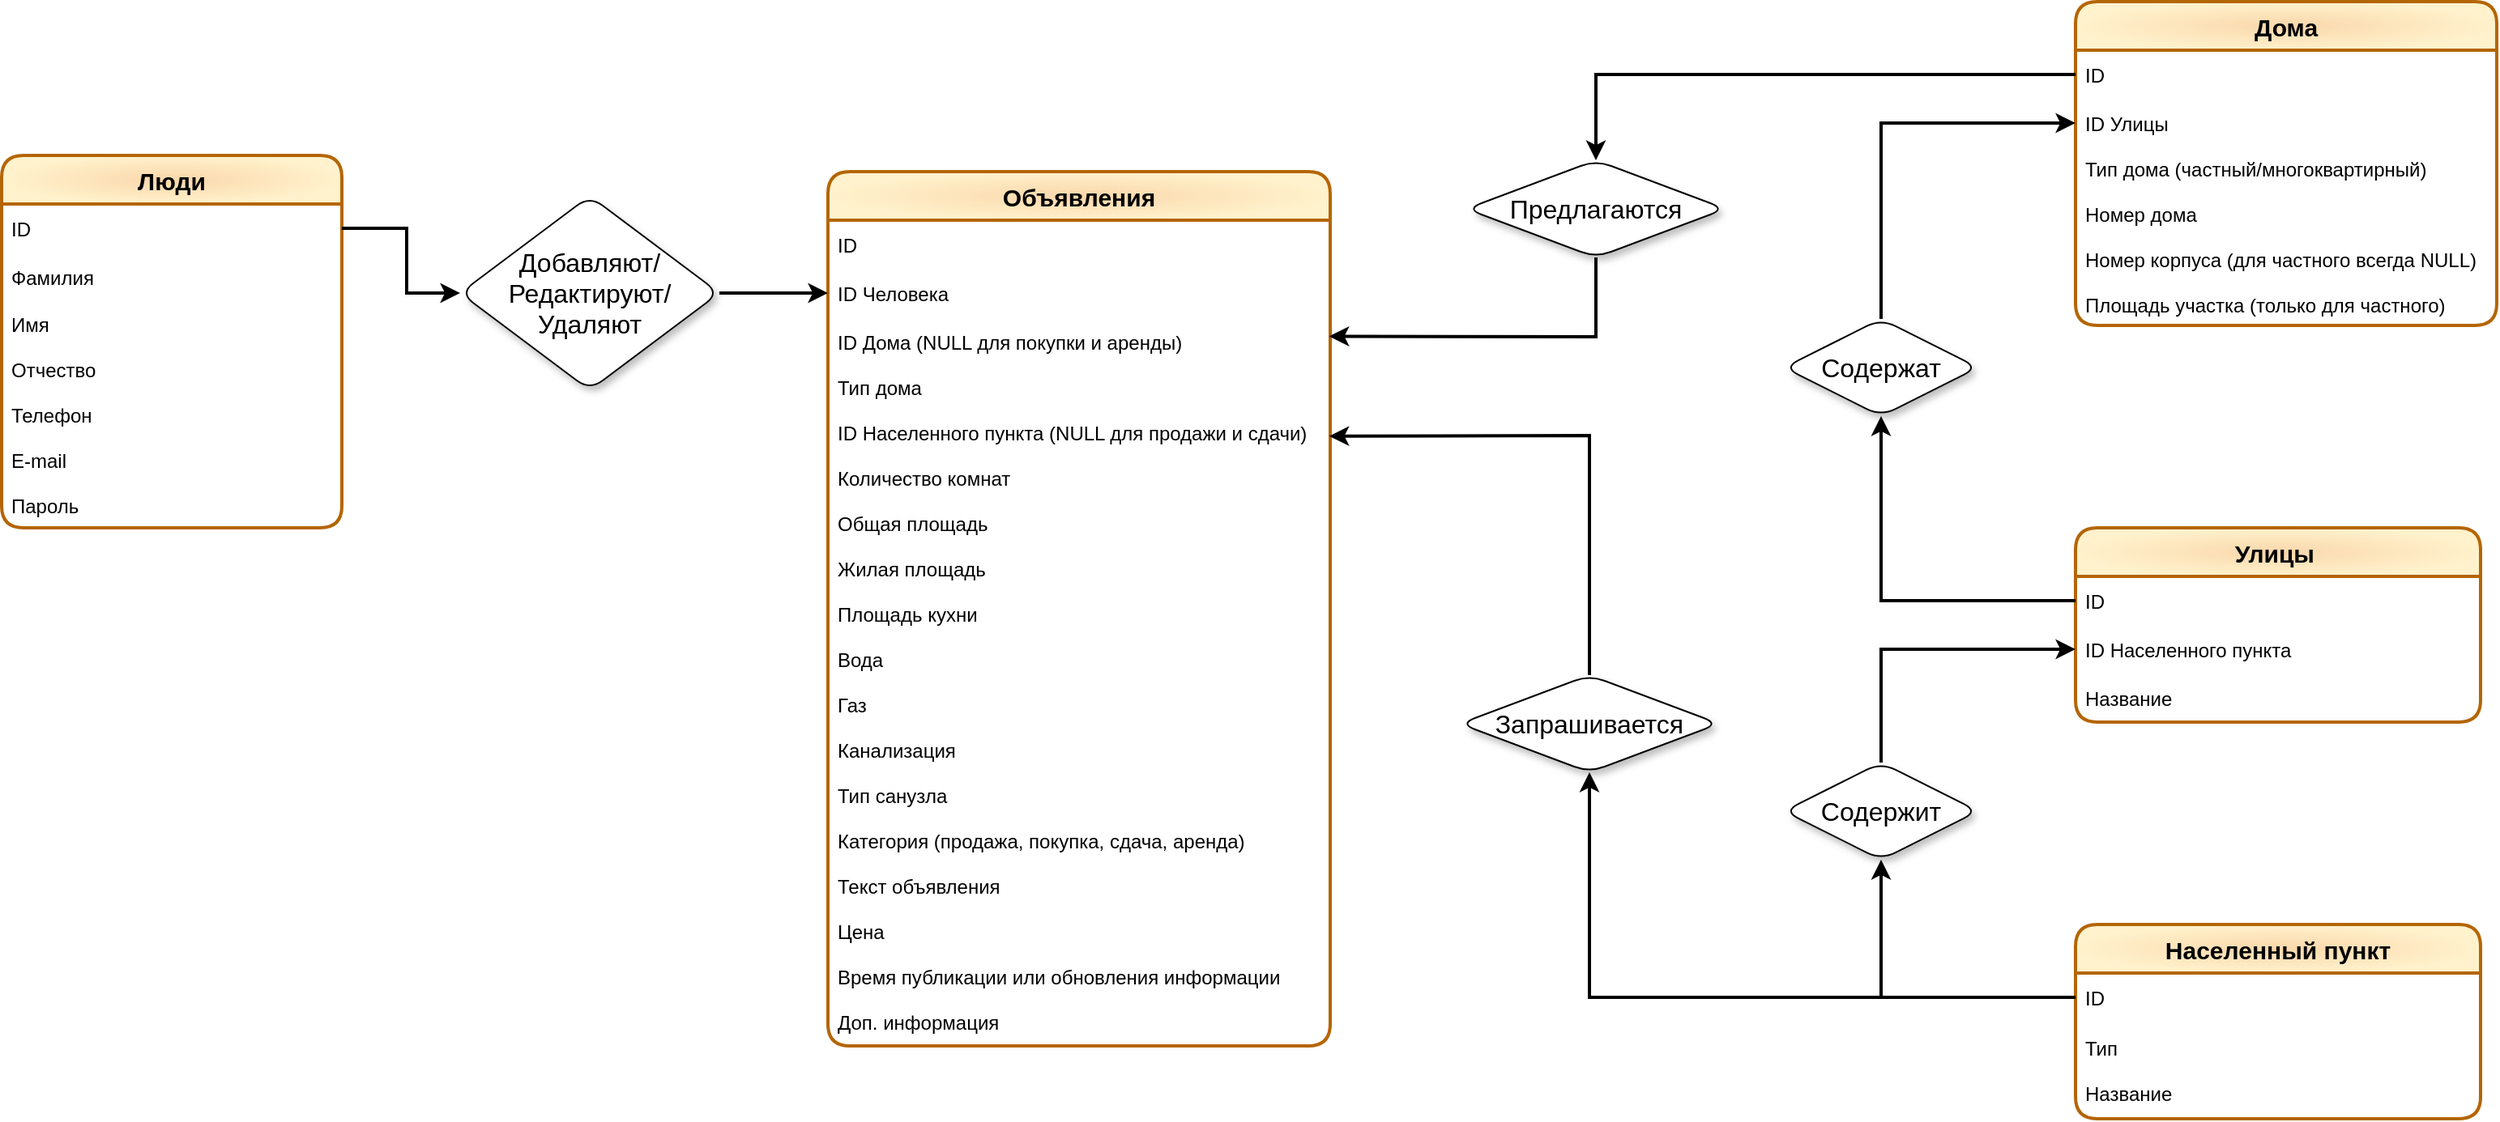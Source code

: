 <mxfile version="15.8.4" type="device"><diagram id="E4Vt9tBXp1-TW4Tuaamr" name="Страница 1"><mxGraphModel dx="1923" dy="1215" grid="1" gridSize="10" guides="1" tooltips="1" connect="1" arrows="1" fold="1" page="1" pageScale="1" pageWidth="413" pageHeight="583" math="0" shadow="0"><root><mxCell id="0"/><mxCell id="1" parent="0"/><mxCell id="mnaWk24Pl-O414aMxW3e-1" value="Дома" style="swimlane;fontStyle=1;childLayout=stackLayout;horizontal=1;startSize=30;horizontalStack=0;resizeParent=1;resizeParentMax=0;resizeLast=0;collapsible=1;marginBottom=0;rounded=1;fillColor=#fad7ac;strokeColor=#b46504;strokeWidth=2;gradientDirection=radial;gradientColor=#FFF2CC;sketch=0;swimlaneFillColor=default;verticalAlign=middle;align=center;labelPosition=center;verticalLabelPosition=middle;labelBorderColor=none;fontSize=15;" parent="1" vertex="1"><mxGeometry x="1340" y="230" width="260" height="200" as="geometry"/></mxCell><mxCell id="mnaWk24Pl-O414aMxW3e-2" value="ID" style="text;strokeColor=none;fillColor=none;align=left;verticalAlign=middle;spacingLeft=4;spacingRight=4;overflow=hidden;points=[[0,0.5],[1,0.5]];portConstraint=eastwest;rotatable=0;" parent="mnaWk24Pl-O414aMxW3e-1" vertex="1"><mxGeometry y="30" width="260" height="30" as="geometry"/></mxCell><mxCell id="mnaWk24Pl-O414aMxW3e-3" value="ID Улицы" style="text;strokeColor=none;fillColor=none;align=left;verticalAlign=middle;spacingLeft=4;spacingRight=4;overflow=hidden;points=[[0,0.5],[1,0.5]];portConstraint=eastwest;rotatable=0;" parent="mnaWk24Pl-O414aMxW3e-1" vertex="1"><mxGeometry y="60" width="260" height="30" as="geometry"/></mxCell><mxCell id="mnaWk24Pl-O414aMxW3e-4" value="Тип дома (частный/многоквартирный)&#10;&#10;Номер дома&#10;&#10;Номер корпуса (для частного всегда NULL)&#10;&#10;Площадь учаcтка (только для частного)" style="text;strokeColor=none;fillColor=none;align=left;verticalAlign=middle;spacingLeft=4;spacingRight=4;overflow=hidden;points=[[0,0.5],[1,0.5]];portConstraint=eastwest;rotatable=0;" parent="mnaWk24Pl-O414aMxW3e-1" vertex="1"><mxGeometry y="90" width="260" height="110" as="geometry"/></mxCell><mxCell id="mnaWk24Pl-O414aMxW3e-5" value="Улицы " style="swimlane;fontStyle=1;childLayout=stackLayout;horizontal=1;startSize=30;horizontalStack=0;resizeParent=1;resizeParentMax=0;resizeLast=0;collapsible=1;marginBottom=0;rounded=1;fillColor=#fad7ac;strokeColor=#b46504;strokeWidth=2;gradientDirection=radial;gradientColor=#FFF2CC;sketch=0;swimlaneFillColor=default;verticalAlign=middle;align=center;labelPosition=center;verticalLabelPosition=middle;labelBorderColor=none;fontSize=15;" parent="1" vertex="1"><mxGeometry x="1340" y="555" width="250" height="120" as="geometry"/></mxCell><mxCell id="mnaWk24Pl-O414aMxW3e-6" value="ID" style="text;strokeColor=none;fillColor=none;align=left;verticalAlign=middle;spacingLeft=4;spacingRight=4;overflow=hidden;points=[[0,0.5],[1,0.5]];portConstraint=eastwest;rotatable=0;" parent="mnaWk24Pl-O414aMxW3e-5" vertex="1"><mxGeometry y="30" width="250" height="30" as="geometry"/></mxCell><mxCell id="mnaWk24Pl-O414aMxW3e-7" value="ID Населенного пункта" style="text;strokeColor=none;fillColor=none;align=left;verticalAlign=middle;spacingLeft=4;spacingRight=4;overflow=hidden;points=[[0,0.5],[1,0.5]];portConstraint=eastwest;rotatable=0;" parent="mnaWk24Pl-O414aMxW3e-5" vertex="1"><mxGeometry y="60" width="250" height="30" as="geometry"/></mxCell><mxCell id="mnaWk24Pl-O414aMxW3e-8" value="Название" style="text;strokeColor=none;fillColor=none;align=left;verticalAlign=middle;spacingLeft=4;spacingRight=4;overflow=hidden;points=[[0,0.5],[1,0.5]];portConstraint=eastwest;rotatable=0;" parent="mnaWk24Pl-O414aMxW3e-5" vertex="1"><mxGeometry y="90" width="250" height="30" as="geometry"/></mxCell><mxCell id="mnaWk24Pl-O414aMxW3e-9" value="Населенный пункт" style="swimlane;fontStyle=1;childLayout=stackLayout;horizontal=1;startSize=30;horizontalStack=0;resizeParent=1;resizeParentMax=0;resizeLast=0;collapsible=1;marginBottom=0;rounded=1;fillColor=#fad7ac;strokeColor=#b46504;strokeWidth=2;gradientDirection=radial;gradientColor=#FFF2CC;sketch=0;swimlaneFillColor=default;verticalAlign=middle;align=center;labelPosition=center;verticalLabelPosition=middle;labelBorderColor=none;fontSize=15;" parent="1" vertex="1"><mxGeometry x="1340" y="800" width="250" height="120" as="geometry"/></mxCell><mxCell id="mnaWk24Pl-O414aMxW3e-10" value="ID" style="text;strokeColor=none;fillColor=none;align=left;verticalAlign=middle;spacingLeft=4;spacingRight=4;overflow=hidden;points=[[0,0.5],[1,0.5]];portConstraint=eastwest;rotatable=0;" parent="mnaWk24Pl-O414aMxW3e-9" vertex="1"><mxGeometry y="30" width="250" height="30" as="geometry"/></mxCell><mxCell id="mnaWk24Pl-O414aMxW3e-12" value="Тип&#10;&#10;Название" style="text;strokeColor=none;fillColor=none;align=left;verticalAlign=middle;spacingLeft=4;spacingRight=4;overflow=hidden;points=[[0,0.5],[1,0.5]];portConstraint=eastwest;rotatable=0;" parent="mnaWk24Pl-O414aMxW3e-9" vertex="1"><mxGeometry y="60" width="250" height="60" as="geometry"/></mxCell><mxCell id="mnaWk24Pl-O414aMxW3e-17" value="Объявления" style="swimlane;fontStyle=1;childLayout=stackLayout;horizontal=1;startSize=30;horizontalStack=0;resizeParent=1;resizeParentMax=0;resizeLast=0;collapsible=1;marginBottom=0;swimlaneFillColor=default;rounded=1;fillColor=#fad7ac;strokeColor=#b46504;strokeWidth=2;gradientDirection=radial;gradientColor=#FFF2CC;sketch=0;verticalAlign=middle;align=center;labelPosition=center;verticalLabelPosition=middle;labelBorderColor=none;fontSize=15;" parent="1" vertex="1"><mxGeometry x="570" y="335" width="310" height="540" as="geometry"/></mxCell><mxCell id="mnaWk24Pl-O414aMxW3e-18" value="ID" style="text;strokeColor=none;fillColor=none;align=left;verticalAlign=middle;spacingLeft=4;spacingRight=4;overflow=hidden;points=[[0,0.5],[1,0.5]];portConstraint=eastwest;rotatable=0;" parent="mnaWk24Pl-O414aMxW3e-17" vertex="1"><mxGeometry y="30" width="310" height="30" as="geometry"/></mxCell><mxCell id="mnaWk24Pl-O414aMxW3e-19" value="ID Человека" style="text;strokeColor=none;fillColor=none;align=left;verticalAlign=middle;spacingLeft=4;spacingRight=4;overflow=hidden;points=[[0,0.5],[1,0.5]];portConstraint=eastwest;rotatable=0;" parent="mnaWk24Pl-O414aMxW3e-17" vertex="1"><mxGeometry y="60" width="310" height="30" as="geometry"/></mxCell><mxCell id="mnaWk24Pl-O414aMxW3e-20" value="ID Дома (NULL для покупки и аренды)&#10;&#10;Тип дома&#10;&#10;ID Населенного пункта (NULL для продажи и сдачи)&#10;&#10;Количество комнат&#10;&#10;Общая площадь&#10;&#10;Жилая площадь&#10;&#10;Площадь кухни&#10;&#10;Вода&#10;&#10;Газ&#10;&#10;Канализация&#10;&#10;Тип санузла&#10;&#10;Категория (продажа, покупка, сдача, аренда)&#10;&#10;Текст объявления&#10;&#10;Цена&#10;&#10;Время публикации или обновления информации&#10;&#10;Доп. информация" style="text;strokeColor=none;fillColor=none;align=left;verticalAlign=middle;spacingLeft=4;spacingRight=4;overflow=hidden;points=[[0,0.5],[1,0.5]];portConstraint=eastwest;rotatable=0;" parent="mnaWk24Pl-O414aMxW3e-17" vertex="1"><mxGeometry y="90" width="310" height="450" as="geometry"/></mxCell><mxCell id="mnaWk24Pl-O414aMxW3e-25" value="Люди" style="swimlane;fontStyle=1;childLayout=stackLayout;horizontal=1;startSize=30;horizontalStack=0;resizeParent=1;resizeParentMax=0;resizeLast=0;collapsible=1;marginBottom=0;rounded=1;shadow=0;sketch=0;glass=0;strokeWidth=2;swimlaneFillColor=default;fillColor=#fad7ac;strokeColor=#b46504;gradientDirection=radial;gradientColor=#FFF2CC;labelPosition=center;verticalLabelPosition=middle;align=center;verticalAlign=middle;labelBorderColor=none;fontSize=15;" parent="1" vertex="1"><mxGeometry x="60" y="325" width="210" height="230" as="geometry"/></mxCell><mxCell id="mnaWk24Pl-O414aMxW3e-26" value="ID" style="text;strokeColor=none;fillColor=none;align=left;verticalAlign=middle;spacingLeft=4;spacingRight=4;overflow=hidden;points=[[0,0.5],[1,0.5]];portConstraint=eastwest;rotatable=0;" parent="mnaWk24Pl-O414aMxW3e-25" vertex="1"><mxGeometry y="30" width="210" height="30" as="geometry"/></mxCell><mxCell id="mnaWk24Pl-O414aMxW3e-27" value="Фамилия " style="text;strokeColor=none;fillColor=none;align=left;verticalAlign=middle;spacingLeft=4;spacingRight=4;overflow=hidden;points=[[0,0.5],[1,0.5]];portConstraint=eastwest;rotatable=0;" parent="mnaWk24Pl-O414aMxW3e-25" vertex="1"><mxGeometry y="60" width="210" height="30" as="geometry"/></mxCell><mxCell id="mnaWk24Pl-O414aMxW3e-28" value="Имя&#10;&#10;Отчество&#10;&#10;Телефон&#10;&#10;E-mail&#10;&#10;Пароль" style="text;strokeColor=none;fillColor=none;align=left;verticalAlign=middle;spacingLeft=4;spacingRight=4;overflow=hidden;points=[[0,0.5],[1,0.5]];portConstraint=eastwest;rotatable=0;" parent="mnaWk24Pl-O414aMxW3e-25" vertex="1"><mxGeometry y="90" width="210" height="140" as="geometry"/></mxCell><mxCell id="g-qvJqDZD6iqOUBIFiwp-1" style="edgeStyle=orthogonalEdgeStyle;rounded=0;orthogonalLoop=1;jettySize=auto;html=1;exitX=1;exitY=0.5;exitDx=0;exitDy=0;" parent="mnaWk24Pl-O414aMxW3e-25" source="mnaWk24Pl-O414aMxW3e-28" target="mnaWk24Pl-O414aMxW3e-28" edge="1"><mxGeometry relative="1" as="geometry"/></mxCell><mxCell id="g-qvJqDZD6iqOUBIFiwp-9" value="&lt;font style=&quot;font-size: 16px&quot;&gt;Добавляют/&lt;br&gt;Редактируют/&lt;br&gt;Удаляют&lt;br&gt;&lt;/font&gt;" style="rhombus;whiteSpace=wrap;html=1;rounded=1;shadow=1;" parent="1" vertex="1"><mxGeometry x="343" y="350" width="160" height="120" as="geometry"/></mxCell><mxCell id="g-qvJqDZD6iqOUBIFiwp-12" value="" style="endArrow=classic;html=1;rounded=0;fontSize=16;exitX=1;exitY=0.5;exitDx=0;exitDy=0;entryX=0;entryY=0.5;entryDx=0;entryDy=0;strokeWidth=2;" parent="1" source="mnaWk24Pl-O414aMxW3e-26" target="g-qvJqDZD6iqOUBIFiwp-9" edge="1"><mxGeometry width="50" height="50" relative="1" as="geometry"><mxPoint x="710" y="440" as="sourcePoint"/><mxPoint x="760" y="390" as="targetPoint"/><Array as="points"><mxPoint x="310" y="370"/><mxPoint x="310" y="410"/></Array></mxGeometry></mxCell><mxCell id="g-qvJqDZD6iqOUBIFiwp-13" value="" style="endArrow=classic;html=1;rounded=0;fontSize=16;exitX=1;exitY=0.5;exitDx=0;exitDy=0;entryX=0;entryY=0.5;entryDx=0;entryDy=0;strokeWidth=2;" parent="1" source="g-qvJqDZD6iqOUBIFiwp-9" target="mnaWk24Pl-O414aMxW3e-19" edge="1"><mxGeometry width="50" height="50" relative="1" as="geometry"><mxPoint x="710" y="440" as="sourcePoint"/><mxPoint x="760" y="390" as="targetPoint"/></mxGeometry></mxCell><mxCell id="g-qvJqDZD6iqOUBIFiwp-14" value="Содержит" style="rhombus;whiteSpace=wrap;html=1;fontSize=16;strokeColor=default;rounded=1;sketch=0;shadow=1;" parent="1" vertex="1"><mxGeometry x="1160" y="700" width="120" height="60" as="geometry"/></mxCell><mxCell id="g-qvJqDZD6iqOUBIFiwp-17" value="Содержат" style="rhombus;whiteSpace=wrap;html=1;fontSize=16;strokeColor=default;rounded=1;sketch=0;shadow=1;" parent="1" vertex="1"><mxGeometry x="1160" y="426" width="120" height="60" as="geometry"/></mxCell><mxCell id="g-qvJqDZD6iqOUBIFiwp-18" value="" style="endArrow=classic;html=1;rounded=0;fontSize=16;exitX=0;exitY=0.5;exitDx=0;exitDy=0;entryX=0.5;entryY=1;entryDx=0;entryDy=0;strokeWidth=2;" parent="1" source="mnaWk24Pl-O414aMxW3e-10" target="g-qvJqDZD6iqOUBIFiwp-14" edge="1"><mxGeometry width="50" height="50" relative="1" as="geometry"><mxPoint x="1120" y="590" as="sourcePoint"/><mxPoint x="1170" y="540" as="targetPoint"/><Array as="points"><mxPoint x="1220" y="845"/></Array></mxGeometry></mxCell><mxCell id="g-qvJqDZD6iqOUBIFiwp-19" value="" style="endArrow=classic;html=1;rounded=0;fontSize=16;exitX=0.5;exitY=0;exitDx=0;exitDy=0;entryX=0;entryY=0.5;entryDx=0;entryDy=0;strokeWidth=2;" parent="1" source="g-qvJqDZD6iqOUBIFiwp-14" target="mnaWk24Pl-O414aMxW3e-7" edge="1"><mxGeometry width="50" height="50" relative="1" as="geometry"><mxPoint x="1120" y="590" as="sourcePoint"/><mxPoint x="1170" y="540" as="targetPoint"/><Array as="points"><mxPoint x="1220" y="630"/></Array></mxGeometry></mxCell><mxCell id="g-qvJqDZD6iqOUBIFiwp-21" value="" style="endArrow=classic;html=1;rounded=0;fontSize=16;exitX=0;exitY=0.5;exitDx=0;exitDy=0;entryX=0.5;entryY=1;entryDx=0;entryDy=0;strokeWidth=2;" parent="1" source="mnaWk24Pl-O414aMxW3e-6" target="g-qvJqDZD6iqOUBIFiwp-17" edge="1"><mxGeometry width="50" height="50" relative="1" as="geometry"><mxPoint x="1120" y="590" as="sourcePoint"/><mxPoint x="1170" y="540" as="targetPoint"/><Array as="points"><mxPoint x="1220" y="600"/></Array></mxGeometry></mxCell><mxCell id="g-qvJqDZD6iqOUBIFiwp-22" value="" style="endArrow=classic;html=1;rounded=0;fontSize=16;entryX=0;entryY=0.5;entryDx=0;entryDy=0;exitX=0.5;exitY=0;exitDx=0;exitDy=0;strokeWidth=2;" parent="1" source="g-qvJqDZD6iqOUBIFiwp-17" target="mnaWk24Pl-O414aMxW3e-3" edge="1"><mxGeometry width="50" height="50" relative="1" as="geometry"><mxPoint x="1120" y="590" as="sourcePoint"/><mxPoint x="1170" y="540" as="targetPoint"/><Array as="points"><mxPoint x="1220" y="305"/></Array></mxGeometry></mxCell><mxCell id="g-qvJqDZD6iqOUBIFiwp-23" value="" style="endArrow=classic;html=1;rounded=0;fontSize=16;exitX=0;exitY=0.5;exitDx=0;exitDy=0;entryX=0.5;entryY=1;entryDx=0;entryDy=0;strokeWidth=2;" parent="1" source="mnaWk24Pl-O414aMxW3e-10" target="g-qvJqDZD6iqOUBIFiwp-25" edge="1"><mxGeometry width="50" height="50" relative="1" as="geometry"><mxPoint x="1120" y="590" as="sourcePoint"/><mxPoint x="1010" y="850" as="targetPoint"/><Array as="points"><mxPoint x="1040" y="845"/></Array></mxGeometry></mxCell><mxCell id="g-qvJqDZD6iqOUBIFiwp-25" value="Запрашивается" style="rhombus;whiteSpace=wrap;html=1;fontSize=16;strokeColor=default;rounded=1;sketch=0;shadow=1;" parent="1" vertex="1"><mxGeometry x="960" y="646" width="160" height="60" as="geometry"/></mxCell><mxCell id="g-qvJqDZD6iqOUBIFiwp-26" value="" style="endArrow=classic;html=1;rounded=0;fontSize=16;exitX=0.5;exitY=0;exitDx=0;exitDy=0;entryX=0.998;entryY=0.163;entryDx=0;entryDy=0;entryPerimeter=0;strokeWidth=2;" parent="1" source="g-qvJqDZD6iqOUBIFiwp-25" target="mnaWk24Pl-O414aMxW3e-20" edge="1"><mxGeometry width="50" height="50" relative="1" as="geometry"><mxPoint x="1250" y="590" as="sourcePoint"/><mxPoint x="1300" y="540" as="targetPoint"/><Array as="points"><mxPoint x="1040" y="498"/></Array></mxGeometry></mxCell><mxCell id="g-qvJqDZD6iqOUBIFiwp-29" value="Предлагаются" style="rhombus;whiteSpace=wrap;html=1;fontSize=16;strokeColor=default;rounded=1;sketch=0;shadow=1;" parent="1" vertex="1"><mxGeometry x="964" y="328" width="160" height="60" as="geometry"/></mxCell><mxCell id="g-qvJqDZD6iqOUBIFiwp-30" value="" style="endArrow=classic;html=1;rounded=0;fontSize=16;entryX=0.5;entryY=0;entryDx=0;entryDy=0;exitX=0;exitY=0.5;exitDx=0;exitDy=0;strokeWidth=2;" parent="1" source="mnaWk24Pl-O414aMxW3e-2" target="g-qvJqDZD6iqOUBIFiwp-29" edge="1"><mxGeometry width="50" height="50" relative="1" as="geometry"><mxPoint x="1250" y="590" as="sourcePoint"/><mxPoint x="1300" y="540" as="targetPoint"/><Array as="points"><mxPoint x="1044" y="275"/></Array></mxGeometry></mxCell><mxCell id="g-qvJqDZD6iqOUBIFiwp-31" value="" style="endArrow=classic;html=1;rounded=0;fontSize=16;entryX=0.998;entryY=0.026;entryDx=0;entryDy=0;entryPerimeter=0;exitX=0.5;exitY=1;exitDx=0;exitDy=0;strokeWidth=2;" parent="1" source="g-qvJqDZD6iqOUBIFiwp-29" target="mnaWk24Pl-O414aMxW3e-20" edge="1"><mxGeometry width="50" height="50" relative="1" as="geometry"><mxPoint x="1250" y="590" as="sourcePoint"/><mxPoint x="1300" y="540" as="targetPoint"/><Array as="points"><mxPoint x="1044" y="437"/></Array></mxGeometry></mxCell></root></mxGraphModel></diagram></mxfile>